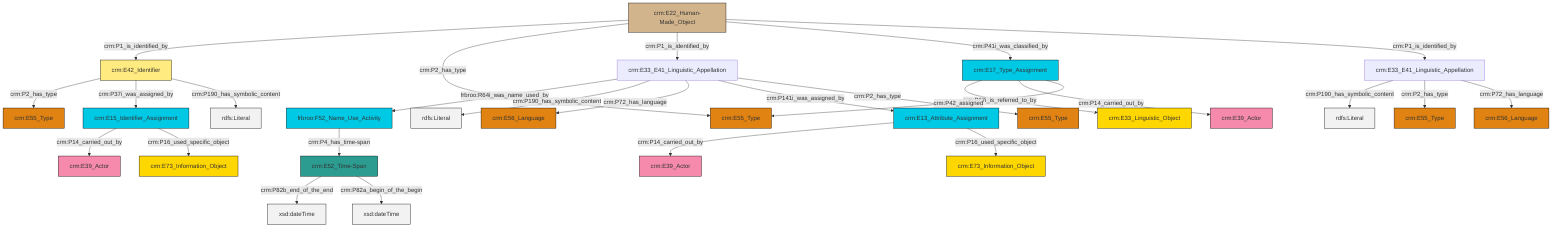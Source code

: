 graph TD
classDef Literal fill:#f2f2f2,stroke:#000000;
classDef CRM_Entity fill:#FFFFFF,stroke:#000000;
classDef Temporal_Entity fill:#00C9E6, stroke:#000000;
classDef Type fill:#E18312, stroke:#000000;
classDef Time-Span fill:#2C9C91, stroke:#000000;
classDef Appellation fill:#FFEB7F, stroke:#000000;
classDef Place fill:#008836, stroke:#000000;
classDef Persistent_Item fill:#B266B2, stroke:#000000;
classDef Conceptual_Object fill:#FFD700, stroke:#000000;
classDef Physical_Thing fill:#D2B48C, stroke:#000000;
classDef Actor fill:#f58aad, stroke:#000000;
classDef PC_Classes fill:#4ce600, stroke:#000000;
classDef Multi fill:#cccccc,stroke:#000000;

0["crm:E22_Human-Made_Object"]:::Physical_Thing -->|crm:P1_is_identified_by| 1["crm:E42_Identifier"]:::Appellation
1["crm:E42_Identifier"]:::Appellation -->|crm:P2_has_type| 2["crm:E55_Type"]:::Type
0["crm:E22_Human-Made_Object"]:::Physical_Thing -->|crm:P2_has_type| 3["crm:E55_Type"]:::Type
6["crm:E13_Attribute_Assignment"]:::Temporal_Entity -->|crm:P14_carried_out_by| 7["crm:E39_Actor"]:::Actor
11["crm:E17_Type_Assignment"]:::Temporal_Entity -->|crm:P67i_is_referred_to_by| 12["crm:E33_Linguistic_Object"]:::Conceptual_Object
11["crm:E17_Type_Assignment"]:::Temporal_Entity -->|crm:P14_carried_out_by| 14["crm:E39_Actor"]:::Actor
11["crm:E17_Type_Assignment"]:::Temporal_Entity -->|crm:P42_assigned| 3["crm:E55_Type"]:::Type
17["crm:E15_Identifier_Assignment"]:::Temporal_Entity -->|crm:P14_carried_out_by| 18["crm:E39_Actor"]:::Actor
17["crm:E15_Identifier_Assignment"]:::Temporal_Entity -->|crm:P16_used_specific_object| 19["crm:E73_Information_Object"]:::Conceptual_Object
20["crm:E33_E41_Linguistic_Appellation"]:::Default -->|frbroo:R64i_was_name_used_by| 21["frbroo:F52_Name_Use_Activity"]:::Temporal_Entity
0["crm:E22_Human-Made_Object"]:::Physical_Thing -->|crm:P1_is_identified_by| 20["crm:E33_E41_Linguistic_Appellation"]:::Default
6["crm:E13_Attribute_Assignment"]:::Temporal_Entity -->|crm:P16_used_specific_object| 9["crm:E73_Information_Object"]:::Conceptual_Object
21["frbroo:F52_Name_Use_Activity"]:::Temporal_Entity -->|crm:P4_has_time-span| 4["crm:E52_Time-Span"]:::Time-Span
20["crm:E33_E41_Linguistic_Appellation"]:::Default -->|crm:P190_has_symbolic_content| 33[rdfs:Literal]:::Literal
4["crm:E52_Time-Span"]:::Time-Span -->|crm:P82b_end_of_the_end| 34[xsd:dateTime]:::Literal
1["crm:E42_Identifier"]:::Appellation -->|crm:P37i_was_assigned_by| 17["crm:E15_Identifier_Assignment"]:::Temporal_Entity
0["crm:E22_Human-Made_Object"]:::Physical_Thing -->|crm:P41i_was_classified_by| 11["crm:E17_Type_Assignment"]:::Temporal_Entity
24["crm:E33_E41_Linguistic_Appellation"]:::Default -->|crm:P190_has_symbolic_content| 37[rdfs:Literal]:::Literal
20["crm:E33_E41_Linguistic_Appellation"]:::Default -->|crm:P72_has_language| 27["crm:E56_Language"]:::Type
4["crm:E52_Time-Span"]:::Time-Span -->|crm:P82a_begin_of_the_begin| 41[xsd:dateTime]:::Literal
24["crm:E33_E41_Linguistic_Appellation"]:::Default -->|crm:P2_has_type| 15["crm:E55_Type"]:::Type
20["crm:E33_E41_Linguistic_Appellation"]:::Default -->|crm:P141i_was_assigned_by| 6["crm:E13_Attribute_Assignment"]:::Temporal_Entity
24["crm:E33_E41_Linguistic_Appellation"]:::Default -->|crm:P72_has_language| 35["crm:E56_Language"]:::Type
20["crm:E33_E41_Linguistic_Appellation"]:::Default -->|crm:P2_has_type| 22["crm:E55_Type"]:::Type
0["crm:E22_Human-Made_Object"]:::Physical_Thing -->|crm:P1_is_identified_by| 24["crm:E33_E41_Linguistic_Appellation"]:::Default
1["crm:E42_Identifier"]:::Appellation -->|crm:P190_has_symbolic_content| 45[rdfs:Literal]:::Literal